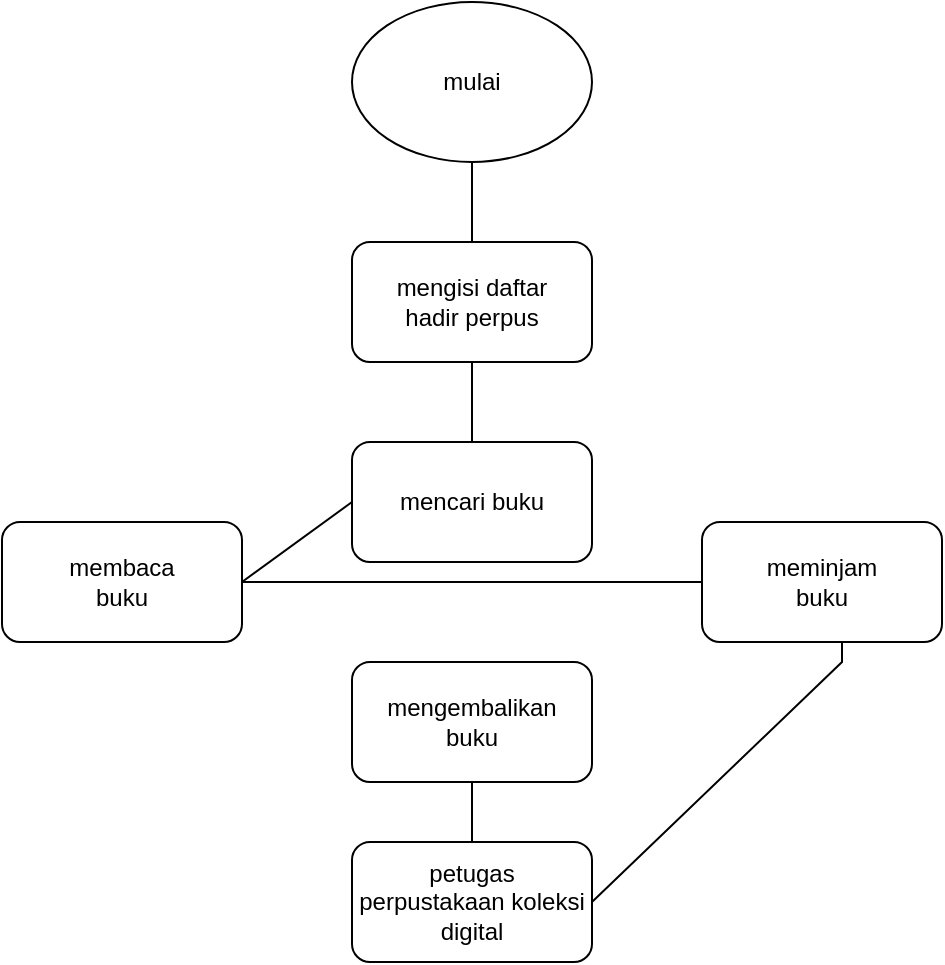 <mxfile version="22.0.4" type="github">
  <diagram name="Page-1" id="CRv-Xl733p_dijaYZ__p">
    <mxGraphModel dx="794" dy="456" grid="1" gridSize="10" guides="1" tooltips="1" connect="1" arrows="1" fold="1" page="1" pageScale="1" pageWidth="850" pageHeight="1100" math="0" shadow="0">
      <root>
        <mxCell id="0" />
        <mxCell id="1" parent="0" />
        <mxCell id="UnJaZkFLrg8Kg2Q2SQiF-1" value="mulai" style="ellipse;whiteSpace=wrap;html=1;" vertex="1" parent="1">
          <mxGeometry x="305" width="120" height="80" as="geometry" />
        </mxCell>
        <mxCell id="UnJaZkFLrg8Kg2Q2SQiF-2" value="mencari buku" style="rounded=1;whiteSpace=wrap;html=1;" vertex="1" parent="1">
          <mxGeometry x="305" y="220" width="120" height="60" as="geometry" />
        </mxCell>
        <mxCell id="UnJaZkFLrg8Kg2Q2SQiF-3" value="membaca&lt;br&gt;buku" style="rounded=1;whiteSpace=wrap;html=1;" vertex="1" parent="1">
          <mxGeometry x="130" y="260" width="120" height="60" as="geometry" />
        </mxCell>
        <mxCell id="UnJaZkFLrg8Kg2Q2SQiF-4" value="meminjam&lt;br&gt;buku" style="rounded=1;whiteSpace=wrap;html=1;" vertex="1" parent="1">
          <mxGeometry x="480" y="260" width="120" height="60" as="geometry" />
        </mxCell>
        <mxCell id="UnJaZkFLrg8Kg2Q2SQiF-5" value="mengisi daftar&lt;br&gt;hadir perpus" style="rounded=1;whiteSpace=wrap;html=1;" vertex="1" parent="1">
          <mxGeometry x="305" y="120" width="120" height="60" as="geometry" />
        </mxCell>
        <mxCell id="UnJaZkFLrg8Kg2Q2SQiF-6" value="petugas perpustakaan koleksi&lt;br&gt;digital" style="rounded=1;whiteSpace=wrap;html=1;" vertex="1" parent="1">
          <mxGeometry x="305" y="420" width="120" height="60" as="geometry" />
        </mxCell>
        <mxCell id="UnJaZkFLrg8Kg2Q2SQiF-7" value="mengembalikan&lt;br&gt;buku" style="rounded=1;whiteSpace=wrap;html=1;" vertex="1" parent="1">
          <mxGeometry x="305" y="330" width="120" height="60" as="geometry" />
        </mxCell>
        <mxCell id="UnJaZkFLrg8Kg2Q2SQiF-8" value="" style="endArrow=none;html=1;rounded=0;entryX=0.5;entryY=1;entryDx=0;entryDy=0;exitX=0.5;exitY=0;exitDx=0;exitDy=0;" edge="1" parent="1" source="UnJaZkFLrg8Kg2Q2SQiF-5" target="UnJaZkFLrg8Kg2Q2SQiF-1">
          <mxGeometry width="50" height="50" relative="1" as="geometry">
            <mxPoint x="330" y="320" as="sourcePoint" />
            <mxPoint x="380" y="270" as="targetPoint" />
          </mxGeometry>
        </mxCell>
        <mxCell id="UnJaZkFLrg8Kg2Q2SQiF-9" value="" style="endArrow=none;html=1;rounded=0;exitX=0.5;exitY=0;exitDx=0;exitDy=0;entryX=0.5;entryY=1;entryDx=0;entryDy=0;" edge="1" parent="1" source="UnJaZkFLrg8Kg2Q2SQiF-2" target="UnJaZkFLrg8Kg2Q2SQiF-5">
          <mxGeometry width="50" height="50" relative="1" as="geometry">
            <mxPoint x="320" y="230" as="sourcePoint" />
            <mxPoint x="370" y="180" as="targetPoint" />
          </mxGeometry>
        </mxCell>
        <mxCell id="UnJaZkFLrg8Kg2Q2SQiF-10" value="" style="endArrow=none;html=1;rounded=0;entryX=0;entryY=0.5;entryDx=0;entryDy=0;exitX=1;exitY=0.5;exitDx=0;exitDy=0;" edge="1" parent="1" source="UnJaZkFLrg8Kg2Q2SQiF-3" target="UnJaZkFLrg8Kg2Q2SQiF-2">
          <mxGeometry width="50" height="50" relative="1" as="geometry">
            <mxPoint x="260" y="300" as="sourcePoint" />
            <mxPoint x="310" y="250" as="targetPoint" />
          </mxGeometry>
        </mxCell>
        <mxCell id="UnJaZkFLrg8Kg2Q2SQiF-11" value="" style="endArrow=none;html=1;rounded=0;exitX=1;exitY=0.5;exitDx=0;exitDy=0;entryX=0;entryY=0.5;entryDx=0;entryDy=0;" edge="1" parent="1" source="UnJaZkFLrg8Kg2Q2SQiF-3" target="UnJaZkFLrg8Kg2Q2SQiF-4">
          <mxGeometry width="50" height="50" relative="1" as="geometry">
            <mxPoint x="260" y="360" as="sourcePoint" />
            <mxPoint x="310" y="310" as="targetPoint" />
          </mxGeometry>
        </mxCell>
        <mxCell id="UnJaZkFLrg8Kg2Q2SQiF-12" value="" style="endArrow=none;html=1;rounded=0;exitX=1;exitY=0.5;exitDx=0;exitDy=0;" edge="1" parent="1" source="UnJaZkFLrg8Kg2Q2SQiF-6">
          <mxGeometry width="50" height="50" relative="1" as="geometry">
            <mxPoint x="500" y="380" as="sourcePoint" />
            <mxPoint x="550" y="320" as="targetPoint" />
            <Array as="points">
              <mxPoint x="550" y="330" />
            </Array>
          </mxGeometry>
        </mxCell>
        <mxCell id="UnJaZkFLrg8Kg2Q2SQiF-13" value="" style="endArrow=none;html=1;rounded=0;entryX=0.5;entryY=1;entryDx=0;entryDy=0;" edge="1" parent="1" source="UnJaZkFLrg8Kg2Q2SQiF-6" target="UnJaZkFLrg8Kg2Q2SQiF-7">
          <mxGeometry width="50" height="50" relative="1" as="geometry">
            <mxPoint x="240" y="470" as="sourcePoint" />
            <mxPoint x="290" y="420" as="targetPoint" />
          </mxGeometry>
        </mxCell>
      </root>
    </mxGraphModel>
  </diagram>
</mxfile>
